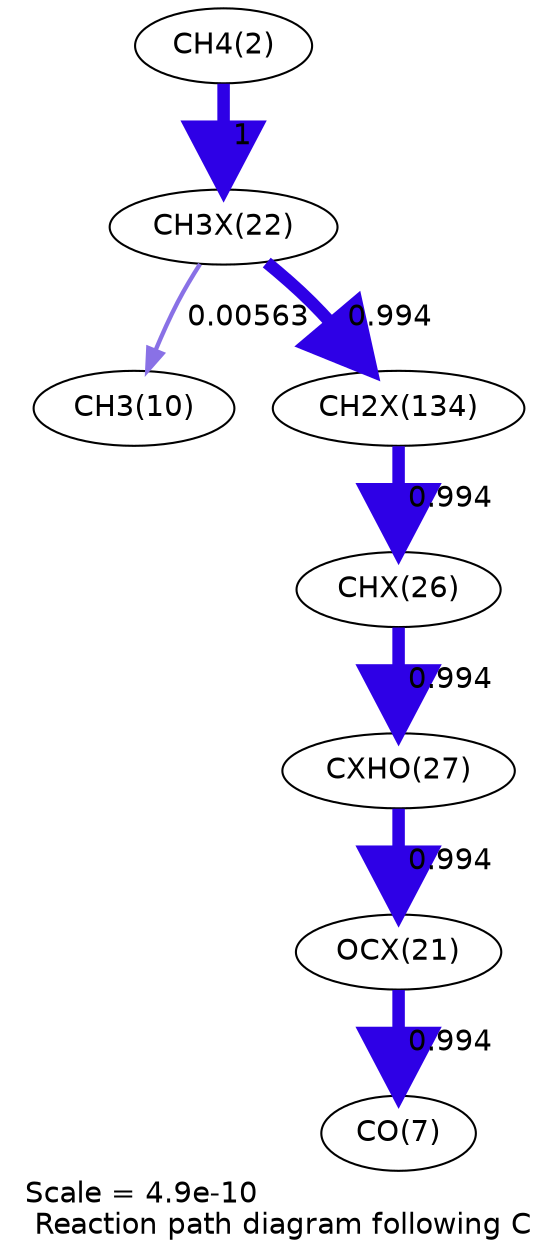 digraph reaction_paths {
center=1;
s4 -> s25[fontname="Helvetica", penwidth=6, arrowsize=3, color="0.7, 1.5, 0.9"
, label=" 1"];
s25 -> s12[fontname="Helvetica", penwidth=2.09, arrowsize=1.04, color="0.7, 0.506, 0.9"
, label=" 0.00563"];
s25 -> s36[fontname="Helvetica", penwidth=6, arrowsize=3, color="0.7, 1.49, 0.9"
, label=" 0.994"];
s36 -> s28[fontname="Helvetica", penwidth=6, arrowsize=3, color="0.7, 1.49, 0.9"
, label=" 0.994"];
s28 -> s29[fontname="Helvetica", penwidth=6, arrowsize=3, color="0.7, 1.49, 0.9"
, label=" 0.994"];
s29 -> s24[fontname="Helvetica", penwidth=6, arrowsize=3, color="0.7, 1.49, 0.9"
, label=" 0.994"];
s24 -> s9[fontname="Helvetica", penwidth=6, arrowsize=3, color="0.7, 1.49, 0.9"
, label=" 0.994"];
s4 [ fontname="Helvetica", label="CH4(2)"];
s9 [ fontname="Helvetica", label="CO(7)"];
s12 [ fontname="Helvetica", label="CH3(10)"];
s24 [ fontname="Helvetica", label="OCX(21)"];
s25 [ fontname="Helvetica", label="CH3X(22)"];
s28 [ fontname="Helvetica", label="CHX(26)"];
s29 [ fontname="Helvetica", label="CXHO(27)"];
s36 [ fontname="Helvetica", label="CH2X(134)"];
 label = "Scale = 4.9e-10\l Reaction path diagram following C";
 fontname = "Helvetica";
}
